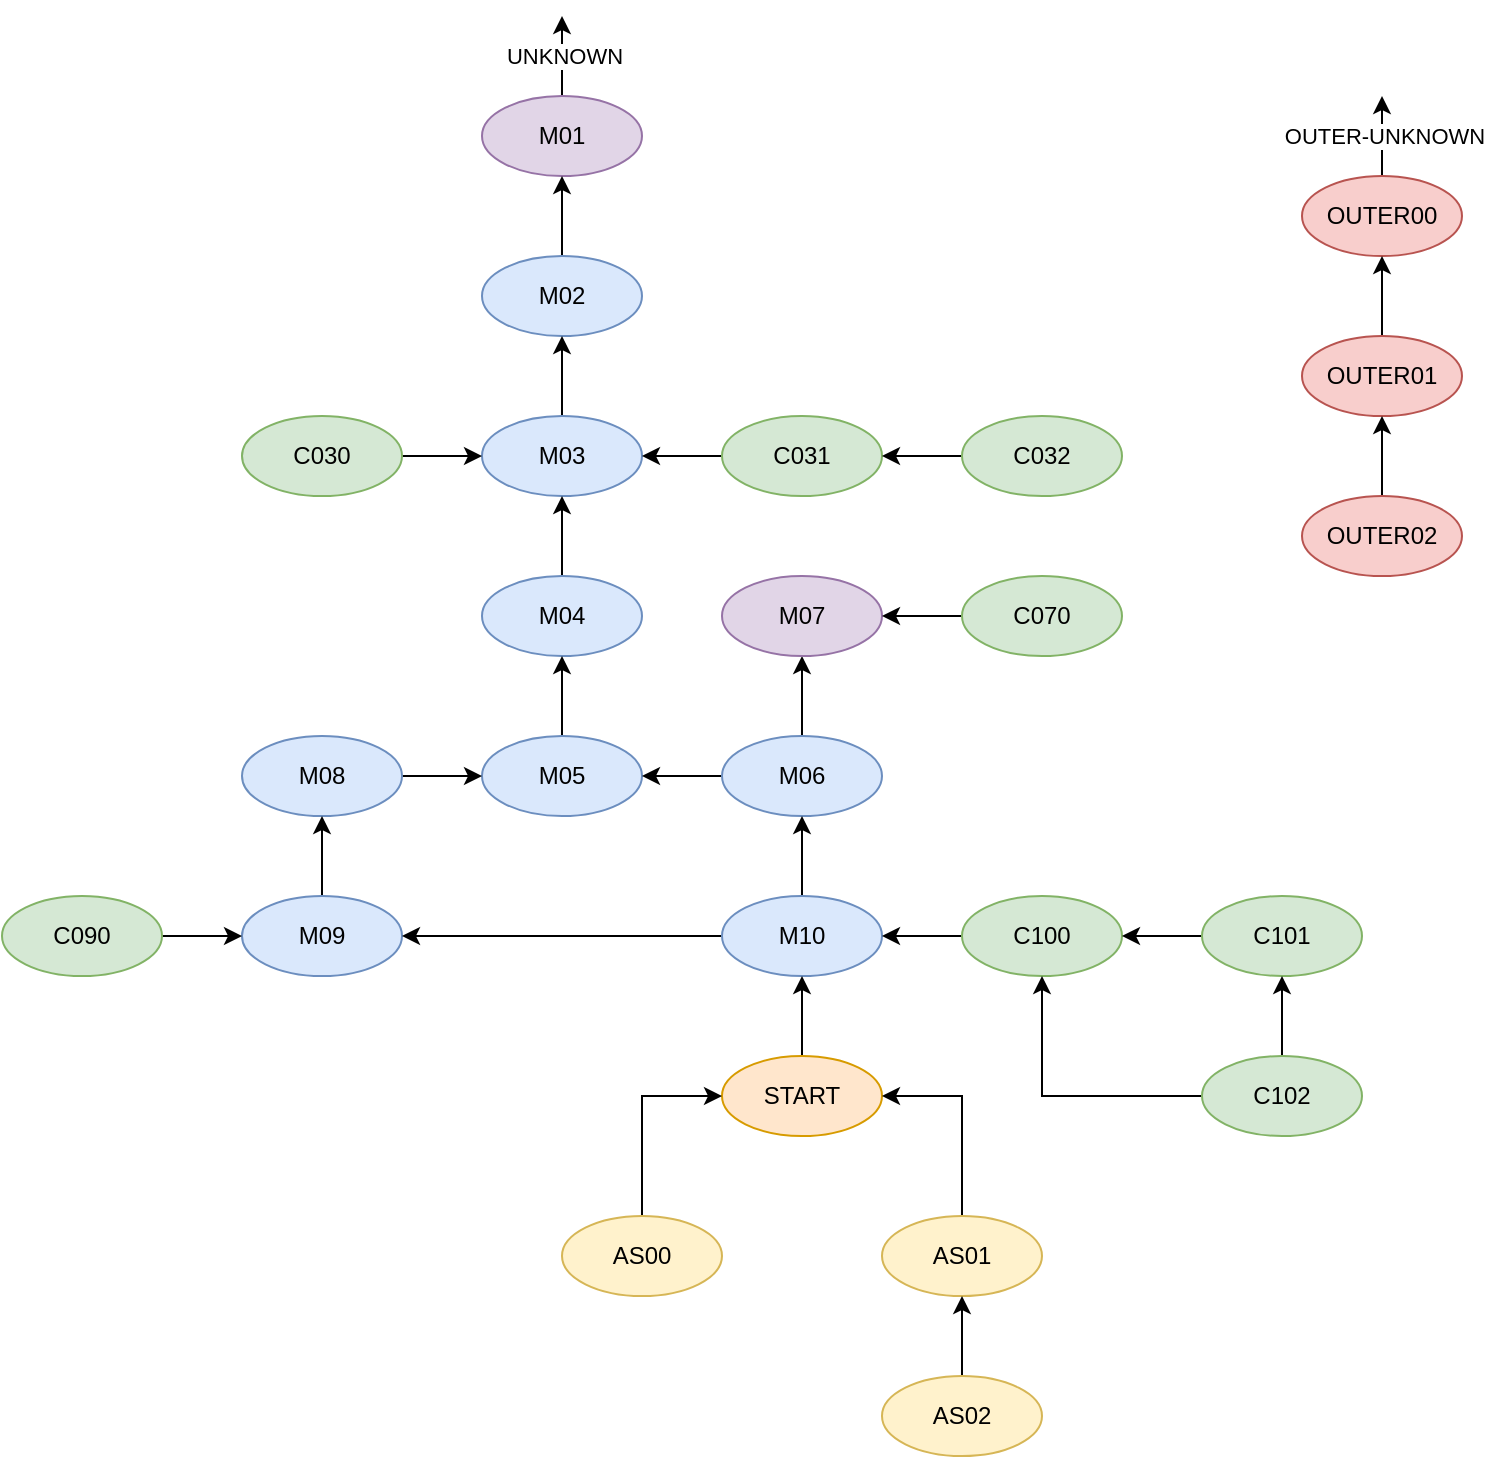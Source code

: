 <mxfile version="20.3.0" type="device"><diagram id="FsqBC-TU8Hc2WQKa8zOf" name="Page-1"><mxGraphModel dx="1350" dy="791" grid="1" gridSize="10" guides="1" tooltips="1" connect="1" arrows="1" fold="1" page="1" pageScale="1" pageWidth="850" pageHeight="1100" math="0" shadow="0"><root><mxCell id="0"/><mxCell id="1" parent="0"/><mxCell id="XeH5j0Hr-f5dWiZxWDEQ-75" value="UNKNOWN" style="edgeStyle=orthogonalEdgeStyle;rounded=0;orthogonalLoop=1;jettySize=auto;html=1;exitX=0.5;exitY=0;exitDx=0;exitDy=0;" edge="1" parent="1" source="XeH5j0Hr-f5dWiZxWDEQ-1"><mxGeometry relative="1" as="geometry"><mxPoint x="320" y="40" as="targetPoint"/></mxGeometry></mxCell><mxCell id="XeH5j0Hr-f5dWiZxWDEQ-1" value="M01" style="ellipse;whiteSpace=wrap;html=1;fillColor=#e1d5e7;strokeColor=#9673a6;" vertex="1" parent="1"><mxGeometry x="280" y="80" width="80" height="40" as="geometry"/></mxCell><mxCell id="XeH5j0Hr-f5dWiZxWDEQ-22" style="edgeStyle=orthogonalEdgeStyle;rounded=0;orthogonalLoop=1;jettySize=auto;html=1;exitX=0.5;exitY=0;exitDx=0;exitDy=0;entryX=0.5;entryY=1;entryDx=0;entryDy=0;" edge="1" parent="1" source="XeH5j0Hr-f5dWiZxWDEQ-2" target="XeH5j0Hr-f5dWiZxWDEQ-1"><mxGeometry relative="1" as="geometry"/></mxCell><mxCell id="XeH5j0Hr-f5dWiZxWDEQ-2" value="M02" style="ellipse;whiteSpace=wrap;html=1;fillColor=#dae8fc;strokeColor=#6c8ebf;" vertex="1" parent="1"><mxGeometry x="280" y="160" width="80" height="40" as="geometry"/></mxCell><mxCell id="XeH5j0Hr-f5dWiZxWDEQ-23" style="edgeStyle=orthogonalEdgeStyle;rounded=0;orthogonalLoop=1;jettySize=auto;html=1;exitX=0.5;exitY=0;exitDx=0;exitDy=0;entryX=0.5;entryY=1;entryDx=0;entryDy=0;" edge="1" parent="1" source="XeH5j0Hr-f5dWiZxWDEQ-3" target="XeH5j0Hr-f5dWiZxWDEQ-2"><mxGeometry relative="1" as="geometry"/></mxCell><mxCell id="XeH5j0Hr-f5dWiZxWDEQ-3" value="M03" style="ellipse;whiteSpace=wrap;html=1;fillColor=#dae8fc;strokeColor=#6c8ebf;" vertex="1" parent="1"><mxGeometry x="280" y="240" width="80" height="40" as="geometry"/></mxCell><mxCell id="XeH5j0Hr-f5dWiZxWDEQ-25" style="edgeStyle=orthogonalEdgeStyle;rounded=0;orthogonalLoop=1;jettySize=auto;html=1;exitX=0.5;exitY=0;exitDx=0;exitDy=0;entryX=0.5;entryY=1;entryDx=0;entryDy=0;" edge="1" parent="1" source="XeH5j0Hr-f5dWiZxWDEQ-4" target="XeH5j0Hr-f5dWiZxWDEQ-3"><mxGeometry relative="1" as="geometry"/></mxCell><mxCell id="XeH5j0Hr-f5dWiZxWDEQ-4" value="M04" style="ellipse;whiteSpace=wrap;html=1;fillColor=#dae8fc;strokeColor=#6c8ebf;" vertex="1" parent="1"><mxGeometry x="280" y="320" width="80" height="40" as="geometry"/></mxCell><mxCell id="XeH5j0Hr-f5dWiZxWDEQ-26" style="edgeStyle=orthogonalEdgeStyle;rounded=0;orthogonalLoop=1;jettySize=auto;html=1;exitX=0.5;exitY=0;exitDx=0;exitDy=0;entryX=0.5;entryY=1;entryDx=0;entryDy=0;" edge="1" parent="1" source="XeH5j0Hr-f5dWiZxWDEQ-5" target="XeH5j0Hr-f5dWiZxWDEQ-4"><mxGeometry relative="1" as="geometry"/></mxCell><mxCell id="XeH5j0Hr-f5dWiZxWDEQ-5" value="M05" style="ellipse;whiteSpace=wrap;html=1;fillColor=#dae8fc;strokeColor=#6c8ebf;" vertex="1" parent="1"><mxGeometry x="280" y="400" width="80" height="40" as="geometry"/></mxCell><mxCell id="XeH5j0Hr-f5dWiZxWDEQ-43" style="edgeStyle=orthogonalEdgeStyle;rounded=0;orthogonalLoop=1;jettySize=auto;html=1;exitX=0;exitY=0.5;exitDx=0;exitDy=0;entryX=1;entryY=0.5;entryDx=0;entryDy=0;" edge="1" parent="1" source="XeH5j0Hr-f5dWiZxWDEQ-6" target="XeH5j0Hr-f5dWiZxWDEQ-5"><mxGeometry relative="1" as="geometry"/></mxCell><mxCell id="XeH5j0Hr-f5dWiZxWDEQ-51" style="edgeStyle=orthogonalEdgeStyle;rounded=0;orthogonalLoop=1;jettySize=auto;html=1;exitX=0.5;exitY=0;exitDx=0;exitDy=0;entryX=0.5;entryY=1;entryDx=0;entryDy=0;" edge="1" parent="1" source="XeH5j0Hr-f5dWiZxWDEQ-6" target="XeH5j0Hr-f5dWiZxWDEQ-7"><mxGeometry relative="1" as="geometry"/></mxCell><mxCell id="XeH5j0Hr-f5dWiZxWDEQ-6" value="M06" style="ellipse;whiteSpace=wrap;html=1;fillColor=#dae8fc;strokeColor=#6c8ebf;" vertex="1" parent="1"><mxGeometry x="400" y="400" width="80" height="40" as="geometry"/></mxCell><mxCell id="XeH5j0Hr-f5dWiZxWDEQ-7" value="M07" style="ellipse;whiteSpace=wrap;html=1;fillColor=#e1d5e7;strokeColor=#9673a6;" vertex="1" parent="1"><mxGeometry x="400" y="320" width="80" height="40" as="geometry"/></mxCell><mxCell id="XeH5j0Hr-f5dWiZxWDEQ-46" style="edgeStyle=orthogonalEdgeStyle;rounded=0;orthogonalLoop=1;jettySize=auto;html=1;exitX=1;exitY=0.5;exitDx=0;exitDy=0;entryX=0;entryY=0.5;entryDx=0;entryDy=0;" edge="1" parent="1" source="XeH5j0Hr-f5dWiZxWDEQ-8" target="XeH5j0Hr-f5dWiZxWDEQ-5"><mxGeometry relative="1" as="geometry"/></mxCell><mxCell id="XeH5j0Hr-f5dWiZxWDEQ-8" value="M08" style="ellipse;whiteSpace=wrap;html=1;fillColor=#dae8fc;strokeColor=#6c8ebf;" vertex="1" parent="1"><mxGeometry x="160" y="400" width="80" height="40" as="geometry"/></mxCell><mxCell id="XeH5j0Hr-f5dWiZxWDEQ-48" style="edgeStyle=orthogonalEdgeStyle;rounded=0;orthogonalLoop=1;jettySize=auto;html=1;exitX=0.5;exitY=0;exitDx=0;exitDy=0;entryX=0.5;entryY=1;entryDx=0;entryDy=0;" edge="1" parent="1" source="XeH5j0Hr-f5dWiZxWDEQ-16" target="XeH5j0Hr-f5dWiZxWDEQ-8"><mxGeometry relative="1" as="geometry"/></mxCell><mxCell id="XeH5j0Hr-f5dWiZxWDEQ-16" value="M09" style="ellipse;whiteSpace=wrap;html=1;fillColor=#dae8fc;strokeColor=#6c8ebf;" vertex="1" parent="1"><mxGeometry x="160" y="480" width="80" height="40" as="geometry"/></mxCell><mxCell id="XeH5j0Hr-f5dWiZxWDEQ-49" style="edgeStyle=orthogonalEdgeStyle;rounded=0;orthogonalLoop=1;jettySize=auto;html=1;exitX=0.5;exitY=0;exitDx=0;exitDy=0;entryX=0.5;entryY=1;entryDx=0;entryDy=0;" edge="1" parent="1" source="XeH5j0Hr-f5dWiZxWDEQ-17" target="XeH5j0Hr-f5dWiZxWDEQ-6"><mxGeometry relative="1" as="geometry"/></mxCell><mxCell id="XeH5j0Hr-f5dWiZxWDEQ-50" style="edgeStyle=orthogonalEdgeStyle;rounded=0;orthogonalLoop=1;jettySize=auto;html=1;exitX=0;exitY=0.5;exitDx=0;exitDy=0;entryX=1;entryY=0.5;entryDx=0;entryDy=0;" edge="1" parent="1" source="XeH5j0Hr-f5dWiZxWDEQ-17" target="XeH5j0Hr-f5dWiZxWDEQ-16"><mxGeometry relative="1" as="geometry"/></mxCell><mxCell id="XeH5j0Hr-f5dWiZxWDEQ-17" value="M10" style="ellipse;whiteSpace=wrap;html=1;fillColor=#dae8fc;strokeColor=#6c8ebf;" vertex="1" parent="1"><mxGeometry x="400" y="480" width="80" height="40" as="geometry"/></mxCell><mxCell id="XeH5j0Hr-f5dWiZxWDEQ-39" style="edgeStyle=orthogonalEdgeStyle;rounded=0;orthogonalLoop=1;jettySize=auto;html=1;exitX=1;exitY=0.5;exitDx=0;exitDy=0;entryX=0;entryY=0.5;entryDx=0;entryDy=0;" edge="1" parent="1" source="XeH5j0Hr-f5dWiZxWDEQ-20" target="XeH5j0Hr-f5dWiZxWDEQ-3"><mxGeometry relative="1" as="geometry"/></mxCell><mxCell id="XeH5j0Hr-f5dWiZxWDEQ-20" value="C030" style="ellipse;whiteSpace=wrap;html=1;fillColor=#d5e8d4;strokeColor=#82b366;" vertex="1" parent="1"><mxGeometry x="160" y="240" width="80" height="40" as="geometry"/></mxCell><mxCell id="XeH5j0Hr-f5dWiZxWDEQ-35" style="edgeStyle=orthogonalEdgeStyle;rounded=0;orthogonalLoop=1;jettySize=auto;html=1;exitX=0;exitY=0.5;exitDx=0;exitDy=0;entryX=1;entryY=0.5;entryDx=0;entryDy=0;" edge="1" parent="1" source="XeH5j0Hr-f5dWiZxWDEQ-33" target="XeH5j0Hr-f5dWiZxWDEQ-3"><mxGeometry relative="1" as="geometry"/></mxCell><mxCell id="XeH5j0Hr-f5dWiZxWDEQ-33" value="C031" style="ellipse;whiteSpace=wrap;html=1;fillColor=#d5e8d4;strokeColor=#82b366;" vertex="1" parent="1"><mxGeometry x="400" y="240" width="80" height="40" as="geometry"/></mxCell><mxCell id="XeH5j0Hr-f5dWiZxWDEQ-38" style="edgeStyle=orthogonalEdgeStyle;rounded=0;orthogonalLoop=1;jettySize=auto;html=1;exitX=0;exitY=0.5;exitDx=0;exitDy=0;entryX=1;entryY=0.5;entryDx=0;entryDy=0;" edge="1" parent="1" source="XeH5j0Hr-f5dWiZxWDEQ-37" target="XeH5j0Hr-f5dWiZxWDEQ-33"><mxGeometry relative="1" as="geometry"/></mxCell><mxCell id="XeH5j0Hr-f5dWiZxWDEQ-37" value="C032" style="ellipse;whiteSpace=wrap;html=1;fillColor=#d5e8d4;strokeColor=#82b366;" vertex="1" parent="1"><mxGeometry x="520" y="240" width="80" height="40" as="geometry"/></mxCell><mxCell id="XeH5j0Hr-f5dWiZxWDEQ-53" style="edgeStyle=orthogonalEdgeStyle;rounded=0;orthogonalLoop=1;jettySize=auto;html=1;exitX=0;exitY=0.5;exitDx=0;exitDy=0;entryX=1;entryY=0.5;entryDx=0;entryDy=0;" edge="1" parent="1" source="XeH5j0Hr-f5dWiZxWDEQ-52" target="XeH5j0Hr-f5dWiZxWDEQ-7"><mxGeometry relative="1" as="geometry"/></mxCell><mxCell id="XeH5j0Hr-f5dWiZxWDEQ-52" value="C070" style="ellipse;whiteSpace=wrap;html=1;fillColor=#d5e8d4;strokeColor=#82b366;" vertex="1" parent="1"><mxGeometry x="520" y="320" width="80" height="40" as="geometry"/></mxCell><mxCell id="XeH5j0Hr-f5dWiZxWDEQ-55" style="edgeStyle=orthogonalEdgeStyle;rounded=0;orthogonalLoop=1;jettySize=auto;html=1;exitX=1;exitY=0.5;exitDx=0;exitDy=0;entryX=0;entryY=0.5;entryDx=0;entryDy=0;" edge="1" parent="1" source="XeH5j0Hr-f5dWiZxWDEQ-54" target="XeH5j0Hr-f5dWiZxWDEQ-16"><mxGeometry relative="1" as="geometry"/></mxCell><mxCell id="XeH5j0Hr-f5dWiZxWDEQ-54" value="C090" style="ellipse;whiteSpace=wrap;html=1;fillColor=#d5e8d4;strokeColor=#82b366;" vertex="1" parent="1"><mxGeometry x="40" y="480" width="80" height="40" as="geometry"/></mxCell><mxCell id="XeH5j0Hr-f5dWiZxWDEQ-57" style="edgeStyle=orthogonalEdgeStyle;rounded=0;orthogonalLoop=1;jettySize=auto;html=1;exitX=0.5;exitY=0;exitDx=0;exitDy=0;entryX=0.5;entryY=1;entryDx=0;entryDy=0;" edge="1" parent="1" source="XeH5j0Hr-f5dWiZxWDEQ-56" target="XeH5j0Hr-f5dWiZxWDEQ-17"><mxGeometry relative="1" as="geometry"/></mxCell><mxCell id="XeH5j0Hr-f5dWiZxWDEQ-56" value="START" style="ellipse;whiteSpace=wrap;html=1;fillColor=#ffe6cc;strokeColor=#d79b00;" vertex="1" parent="1"><mxGeometry x="400" y="560" width="80" height="40" as="geometry"/></mxCell><mxCell id="XeH5j0Hr-f5dWiZxWDEQ-59" style="edgeStyle=orthogonalEdgeStyle;rounded=0;orthogonalLoop=1;jettySize=auto;html=1;exitX=0;exitY=0.5;exitDx=0;exitDy=0;entryX=1;entryY=0.5;entryDx=0;entryDy=0;" edge="1" parent="1" source="XeH5j0Hr-f5dWiZxWDEQ-58" target="XeH5j0Hr-f5dWiZxWDEQ-17"><mxGeometry relative="1" as="geometry"/></mxCell><mxCell id="XeH5j0Hr-f5dWiZxWDEQ-58" value="C100" style="ellipse;whiteSpace=wrap;html=1;fillColor=#d5e8d4;strokeColor=#82b366;" vertex="1" parent="1"><mxGeometry x="520" y="480" width="80" height="40" as="geometry"/></mxCell><mxCell id="XeH5j0Hr-f5dWiZxWDEQ-62" style="edgeStyle=orthogonalEdgeStyle;rounded=0;orthogonalLoop=1;jettySize=auto;html=1;exitX=0;exitY=0.5;exitDx=0;exitDy=0;entryX=1;entryY=0.5;entryDx=0;entryDy=0;" edge="1" parent="1" source="XeH5j0Hr-f5dWiZxWDEQ-60" target="XeH5j0Hr-f5dWiZxWDEQ-58"><mxGeometry relative="1" as="geometry"/></mxCell><mxCell id="XeH5j0Hr-f5dWiZxWDEQ-60" value="C101" style="ellipse;whiteSpace=wrap;html=1;fillColor=#d5e8d4;strokeColor=#82b366;" vertex="1" parent="1"><mxGeometry x="640" y="480" width="80" height="40" as="geometry"/></mxCell><mxCell id="XeH5j0Hr-f5dWiZxWDEQ-63" style="edgeStyle=orthogonalEdgeStyle;rounded=0;orthogonalLoop=1;jettySize=auto;html=1;exitX=0.5;exitY=0;exitDx=0;exitDy=0;entryX=0.5;entryY=1;entryDx=0;entryDy=0;" edge="1" parent="1" source="XeH5j0Hr-f5dWiZxWDEQ-61" target="XeH5j0Hr-f5dWiZxWDEQ-60"><mxGeometry relative="1" as="geometry"/></mxCell><mxCell id="XeH5j0Hr-f5dWiZxWDEQ-64" style="edgeStyle=orthogonalEdgeStyle;rounded=0;orthogonalLoop=1;jettySize=auto;html=1;exitX=0;exitY=0.5;exitDx=0;exitDy=0;entryX=0.5;entryY=1;entryDx=0;entryDy=0;" edge="1" parent="1" source="XeH5j0Hr-f5dWiZxWDEQ-61" target="XeH5j0Hr-f5dWiZxWDEQ-58"><mxGeometry relative="1" as="geometry"/></mxCell><mxCell id="XeH5j0Hr-f5dWiZxWDEQ-61" value="C102" style="ellipse;whiteSpace=wrap;html=1;fillColor=#d5e8d4;strokeColor=#82b366;" vertex="1" parent="1"><mxGeometry x="640" y="560" width="80" height="40" as="geometry"/></mxCell><mxCell id="XeH5j0Hr-f5dWiZxWDEQ-69" style="edgeStyle=orthogonalEdgeStyle;rounded=0;orthogonalLoop=1;jettySize=auto;html=1;exitX=0.5;exitY=0;exitDx=0;exitDy=0;entryX=1;entryY=0.5;entryDx=0;entryDy=0;" edge="1" parent="1" source="XeH5j0Hr-f5dWiZxWDEQ-65" target="XeH5j0Hr-f5dWiZxWDEQ-56"><mxGeometry relative="1" as="geometry"/></mxCell><mxCell id="XeH5j0Hr-f5dWiZxWDEQ-65" value="AS01" style="ellipse;whiteSpace=wrap;html=1;fillColor=#fff2cc;strokeColor=#d6b656;" vertex="1" parent="1"><mxGeometry x="480" y="640" width="80" height="40" as="geometry"/></mxCell><mxCell id="XeH5j0Hr-f5dWiZxWDEQ-68" style="edgeStyle=orthogonalEdgeStyle;rounded=0;orthogonalLoop=1;jettySize=auto;html=1;exitX=0.5;exitY=0;exitDx=0;exitDy=0;entryX=0;entryY=0.5;entryDx=0;entryDy=0;" edge="1" parent="1" source="XeH5j0Hr-f5dWiZxWDEQ-66" target="XeH5j0Hr-f5dWiZxWDEQ-56"><mxGeometry relative="1" as="geometry"/></mxCell><mxCell id="XeH5j0Hr-f5dWiZxWDEQ-66" value="AS00" style="ellipse;whiteSpace=wrap;html=1;fillColor=#fff2cc;strokeColor=#d6b656;" vertex="1" parent="1"><mxGeometry x="320" y="640" width="80" height="40" as="geometry"/></mxCell><mxCell id="XeH5j0Hr-f5dWiZxWDEQ-70" style="edgeStyle=orthogonalEdgeStyle;rounded=0;orthogonalLoop=1;jettySize=auto;html=1;exitX=0.5;exitY=0;exitDx=0;exitDy=0;entryX=0.5;entryY=1;entryDx=0;entryDy=0;" edge="1" parent="1" source="XeH5j0Hr-f5dWiZxWDEQ-67" target="XeH5j0Hr-f5dWiZxWDEQ-65"><mxGeometry relative="1" as="geometry"/></mxCell><mxCell id="XeH5j0Hr-f5dWiZxWDEQ-67" value="AS02" style="ellipse;whiteSpace=wrap;html=1;fillColor=#fff2cc;strokeColor=#d6b656;" vertex="1" parent="1"><mxGeometry x="480" y="720" width="80" height="40" as="geometry"/></mxCell><mxCell id="XeH5j0Hr-f5dWiZxWDEQ-74" value="OUTER-UNKNOWN" style="edgeStyle=orthogonalEdgeStyle;rounded=0;orthogonalLoop=1;jettySize=auto;html=1;exitX=0.5;exitY=0;exitDx=0;exitDy=0;" edge="1" parent="1" source="XeH5j0Hr-f5dWiZxWDEQ-71"><mxGeometry relative="1" as="geometry"><mxPoint x="730" y="80" as="targetPoint"/></mxGeometry></mxCell><mxCell id="XeH5j0Hr-f5dWiZxWDEQ-71" value="OUTER00" style="ellipse;whiteSpace=wrap;html=1;fillColor=#f8cecc;strokeColor=#b85450;" vertex="1" parent="1"><mxGeometry x="690" y="120" width="80" height="40" as="geometry"/></mxCell><mxCell id="XeH5j0Hr-f5dWiZxWDEQ-76" style="edgeStyle=orthogonalEdgeStyle;rounded=0;orthogonalLoop=1;jettySize=auto;html=1;exitX=0.5;exitY=0;exitDx=0;exitDy=0;entryX=0.5;entryY=1;entryDx=0;entryDy=0;" edge="1" parent="1" source="XeH5j0Hr-f5dWiZxWDEQ-72" target="XeH5j0Hr-f5dWiZxWDEQ-71"><mxGeometry relative="1" as="geometry"/></mxCell><mxCell id="XeH5j0Hr-f5dWiZxWDEQ-72" value="OUTER01" style="ellipse;whiteSpace=wrap;html=1;fillColor=#f8cecc;strokeColor=#b85450;" vertex="1" parent="1"><mxGeometry x="690" y="200" width="80" height="40" as="geometry"/></mxCell><mxCell id="XeH5j0Hr-f5dWiZxWDEQ-77" style="edgeStyle=orthogonalEdgeStyle;rounded=0;orthogonalLoop=1;jettySize=auto;html=1;exitX=0.5;exitY=0;exitDx=0;exitDy=0;entryX=0.5;entryY=1;entryDx=0;entryDy=0;" edge="1" parent="1" source="XeH5j0Hr-f5dWiZxWDEQ-73" target="XeH5j0Hr-f5dWiZxWDEQ-72"><mxGeometry relative="1" as="geometry"/></mxCell><mxCell id="XeH5j0Hr-f5dWiZxWDEQ-73" value="OUTER02" style="ellipse;whiteSpace=wrap;html=1;fillColor=#f8cecc;strokeColor=#b85450;" vertex="1" parent="1"><mxGeometry x="690" y="280" width="80" height="40" as="geometry"/></mxCell></root></mxGraphModel></diagram></mxfile>
